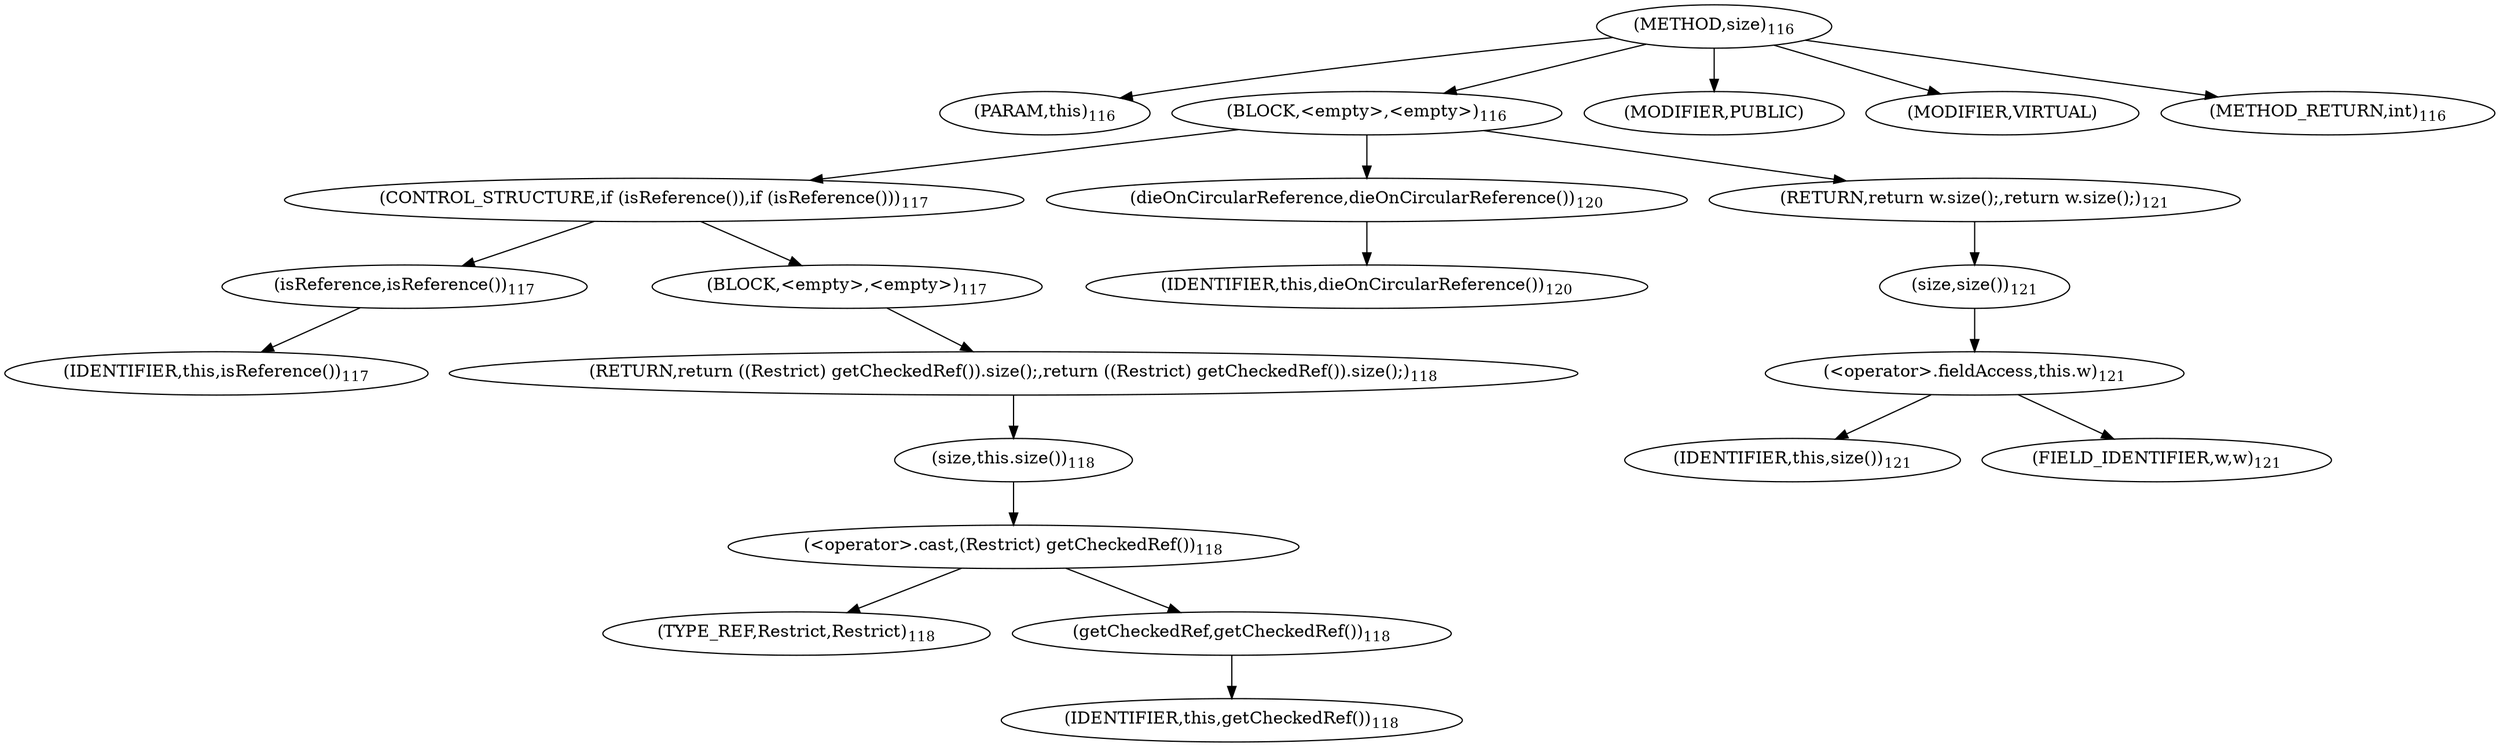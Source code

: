 digraph "size" {  
"117" [label = <(METHOD,size)<SUB>116</SUB>> ]
"13" [label = <(PARAM,this)<SUB>116</SUB>> ]
"118" [label = <(BLOCK,&lt;empty&gt;,&lt;empty&gt;)<SUB>116</SUB>> ]
"119" [label = <(CONTROL_STRUCTURE,if (isReference()),if (isReference()))<SUB>117</SUB>> ]
"120" [label = <(isReference,isReference())<SUB>117</SUB>> ]
"12" [label = <(IDENTIFIER,this,isReference())<SUB>117</SUB>> ]
"121" [label = <(BLOCK,&lt;empty&gt;,&lt;empty&gt;)<SUB>117</SUB>> ]
"122" [label = <(RETURN,return ((Restrict) getCheckedRef()).size();,return ((Restrict) getCheckedRef()).size();)<SUB>118</SUB>> ]
"123" [label = <(size,this.size())<SUB>118</SUB>> ]
"124" [label = <(&lt;operator&gt;.cast,(Restrict) getCheckedRef())<SUB>118</SUB>> ]
"125" [label = <(TYPE_REF,Restrict,Restrict)<SUB>118</SUB>> ]
"126" [label = <(getCheckedRef,getCheckedRef())<SUB>118</SUB>> ]
"14" [label = <(IDENTIFIER,this,getCheckedRef())<SUB>118</SUB>> ]
"127" [label = <(dieOnCircularReference,dieOnCircularReference())<SUB>120</SUB>> ]
"15" [label = <(IDENTIFIER,this,dieOnCircularReference())<SUB>120</SUB>> ]
"128" [label = <(RETURN,return w.size();,return w.size();)<SUB>121</SUB>> ]
"129" [label = <(size,size())<SUB>121</SUB>> ]
"130" [label = <(&lt;operator&gt;.fieldAccess,this.w)<SUB>121</SUB>> ]
"131" [label = <(IDENTIFIER,this,size())<SUB>121</SUB>> ]
"132" [label = <(FIELD_IDENTIFIER,w,w)<SUB>121</SUB>> ]
"133" [label = <(MODIFIER,PUBLIC)> ]
"134" [label = <(MODIFIER,VIRTUAL)> ]
"135" [label = <(METHOD_RETURN,int)<SUB>116</SUB>> ]
  "117" -> "13" 
  "117" -> "118" 
  "117" -> "133" 
  "117" -> "134" 
  "117" -> "135" 
  "118" -> "119" 
  "118" -> "127" 
  "118" -> "128" 
  "119" -> "120" 
  "119" -> "121" 
  "120" -> "12" 
  "121" -> "122" 
  "122" -> "123" 
  "123" -> "124" 
  "124" -> "125" 
  "124" -> "126" 
  "126" -> "14" 
  "127" -> "15" 
  "128" -> "129" 
  "129" -> "130" 
  "130" -> "131" 
  "130" -> "132" 
}
